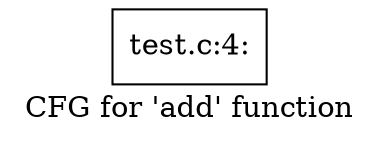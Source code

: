 digraph "CFG for 'add' function" {
	label="CFG for 'add' function";

	Node0x39316b0 [shape=record,label="{test.c:4:}"];
}

